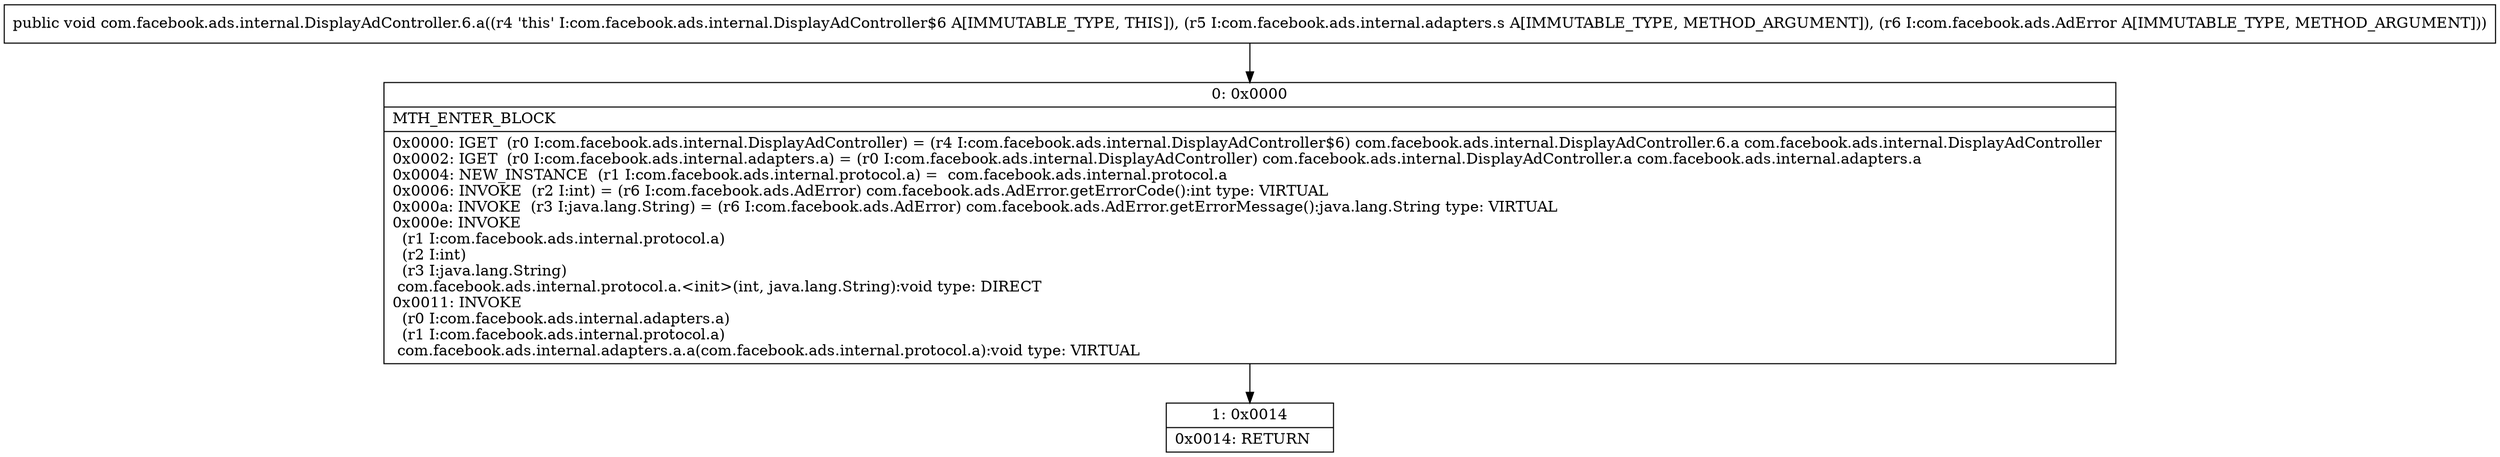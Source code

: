 digraph "CFG forcom.facebook.ads.internal.DisplayAdController.6.a(Lcom\/facebook\/ads\/internal\/adapters\/s;Lcom\/facebook\/ads\/AdError;)V" {
Node_0 [shape=record,label="{0\:\ 0x0000|MTH_ENTER_BLOCK\l|0x0000: IGET  (r0 I:com.facebook.ads.internal.DisplayAdController) = (r4 I:com.facebook.ads.internal.DisplayAdController$6) com.facebook.ads.internal.DisplayAdController.6.a com.facebook.ads.internal.DisplayAdController \l0x0002: IGET  (r0 I:com.facebook.ads.internal.adapters.a) = (r0 I:com.facebook.ads.internal.DisplayAdController) com.facebook.ads.internal.DisplayAdController.a com.facebook.ads.internal.adapters.a \l0x0004: NEW_INSTANCE  (r1 I:com.facebook.ads.internal.protocol.a) =  com.facebook.ads.internal.protocol.a \l0x0006: INVOKE  (r2 I:int) = (r6 I:com.facebook.ads.AdError) com.facebook.ads.AdError.getErrorCode():int type: VIRTUAL \l0x000a: INVOKE  (r3 I:java.lang.String) = (r6 I:com.facebook.ads.AdError) com.facebook.ads.AdError.getErrorMessage():java.lang.String type: VIRTUAL \l0x000e: INVOKE  \l  (r1 I:com.facebook.ads.internal.protocol.a)\l  (r2 I:int)\l  (r3 I:java.lang.String)\l com.facebook.ads.internal.protocol.a.\<init\>(int, java.lang.String):void type: DIRECT \l0x0011: INVOKE  \l  (r0 I:com.facebook.ads.internal.adapters.a)\l  (r1 I:com.facebook.ads.internal.protocol.a)\l com.facebook.ads.internal.adapters.a.a(com.facebook.ads.internal.protocol.a):void type: VIRTUAL \l}"];
Node_1 [shape=record,label="{1\:\ 0x0014|0x0014: RETURN   \l}"];
MethodNode[shape=record,label="{public void com.facebook.ads.internal.DisplayAdController.6.a((r4 'this' I:com.facebook.ads.internal.DisplayAdController$6 A[IMMUTABLE_TYPE, THIS]), (r5 I:com.facebook.ads.internal.adapters.s A[IMMUTABLE_TYPE, METHOD_ARGUMENT]), (r6 I:com.facebook.ads.AdError A[IMMUTABLE_TYPE, METHOD_ARGUMENT])) }"];
MethodNode -> Node_0;
Node_0 -> Node_1;
}

